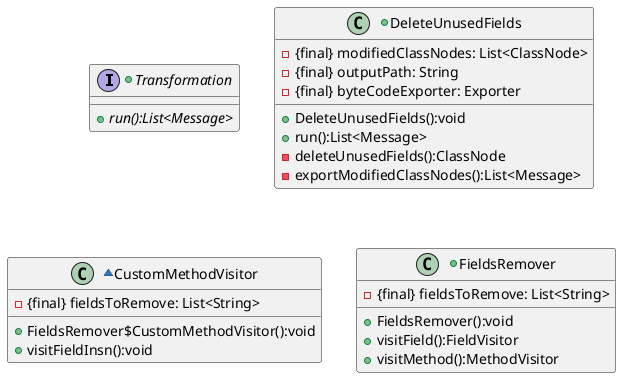 @startuml
+interface Transformation{
+{abstract}run():List<Message>
}

+class DeleteUnusedFields{
-{final} modifiedClassNodes: List<ClassNode>
-{final} outputPath: String
-{final} byteCodeExporter: Exporter
+DeleteUnusedFields():void
+run():List<Message>
-deleteUnusedFields():ClassNode
-exportModifiedClassNodes():List<Message>
}

~class CustomMethodVisitor{
-{final} fieldsToRemove: List<String>
+FieldsRemover$CustomMethodVisitor():void
+visitFieldInsn():void
}

+class FieldsRemover{
-{final} fieldsToRemove: List<String>
+FieldsRemover():void
+visitField():FieldVisitor
+visitMethod():MethodVisitor
}

@enduml